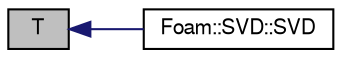 digraph "T"
{
  bgcolor="transparent";
  edge [fontname="FreeSans",fontsize="10",labelfontname="FreeSans",labelfontsize="10"];
  node [fontname="FreeSans",fontsize="10",shape=record];
  rankdir="LR";
  Node86 [label="T",height=0.2,width=0.4,color="black", fillcolor="grey75", style="filled", fontcolor="black"];
  Node86 -> Node87 [dir="back",color="midnightblue",fontsize="10",style="solid",fontname="FreeSans"];
  Node87 [label="Foam::SVD::SVD",height=0.2,width=0.4,color="black",URL="$a27070.html#a940b7544844440cd3405fc856a6d9d42",tooltip="Construct from a rectangular Matrix. "];
}
